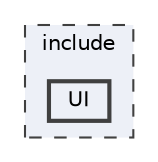 digraph "include/UI"
{
 // LATEX_PDF_SIZE
  bgcolor="transparent";
  edge [fontname=Helvetica,fontsize=10,labelfontname=Helvetica,labelfontsize=10];
  node [fontname=Helvetica,fontsize=10,shape=box,height=0.2,width=0.4];
  compound=true
  subgraph clusterdir_d44c64559bbebec7f509842c48db8b23 {
    graph [ bgcolor="#edf0f7", pencolor="grey25", label="include", fontname=Helvetica,fontsize=10 style="filled,dashed", URL="dir_d44c64559bbebec7f509842c48db8b23.html",tooltip=""]
  dir_2be27b93ac2ffdd435225404b7b3c21b [label="UI", fillcolor="#edf0f7", color="grey25", style="filled,bold", URL="dir_2be27b93ac2ffdd435225404b7b3c21b.html",tooltip=""];
  }
}
